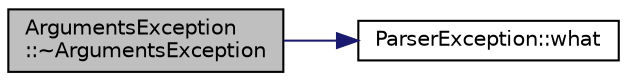 digraph "ArgumentsException::~ArgumentsException"
{
  edge [fontname="Helvetica",fontsize="10",labelfontname="Helvetica",labelfontsize="10"];
  node [fontname="Helvetica",fontsize="10",shape=record];
  rankdir="LR";
  Node1 [label="ArgumentsException\l::~ArgumentsException",height=0.2,width=0.4,color="black", fillcolor="grey75", style="filled", fontcolor="black"];
  Node1 -> Node2 [color="midnightblue",fontsize="10",style="solid",fontname="Helvetica"];
  Node2 [label="ParserException::what",height=0.2,width=0.4,color="black", fillcolor="white", style="filled",URL="$classParserException.html#a1cfdeb6578524907f9250a3ebd465554"];
}
